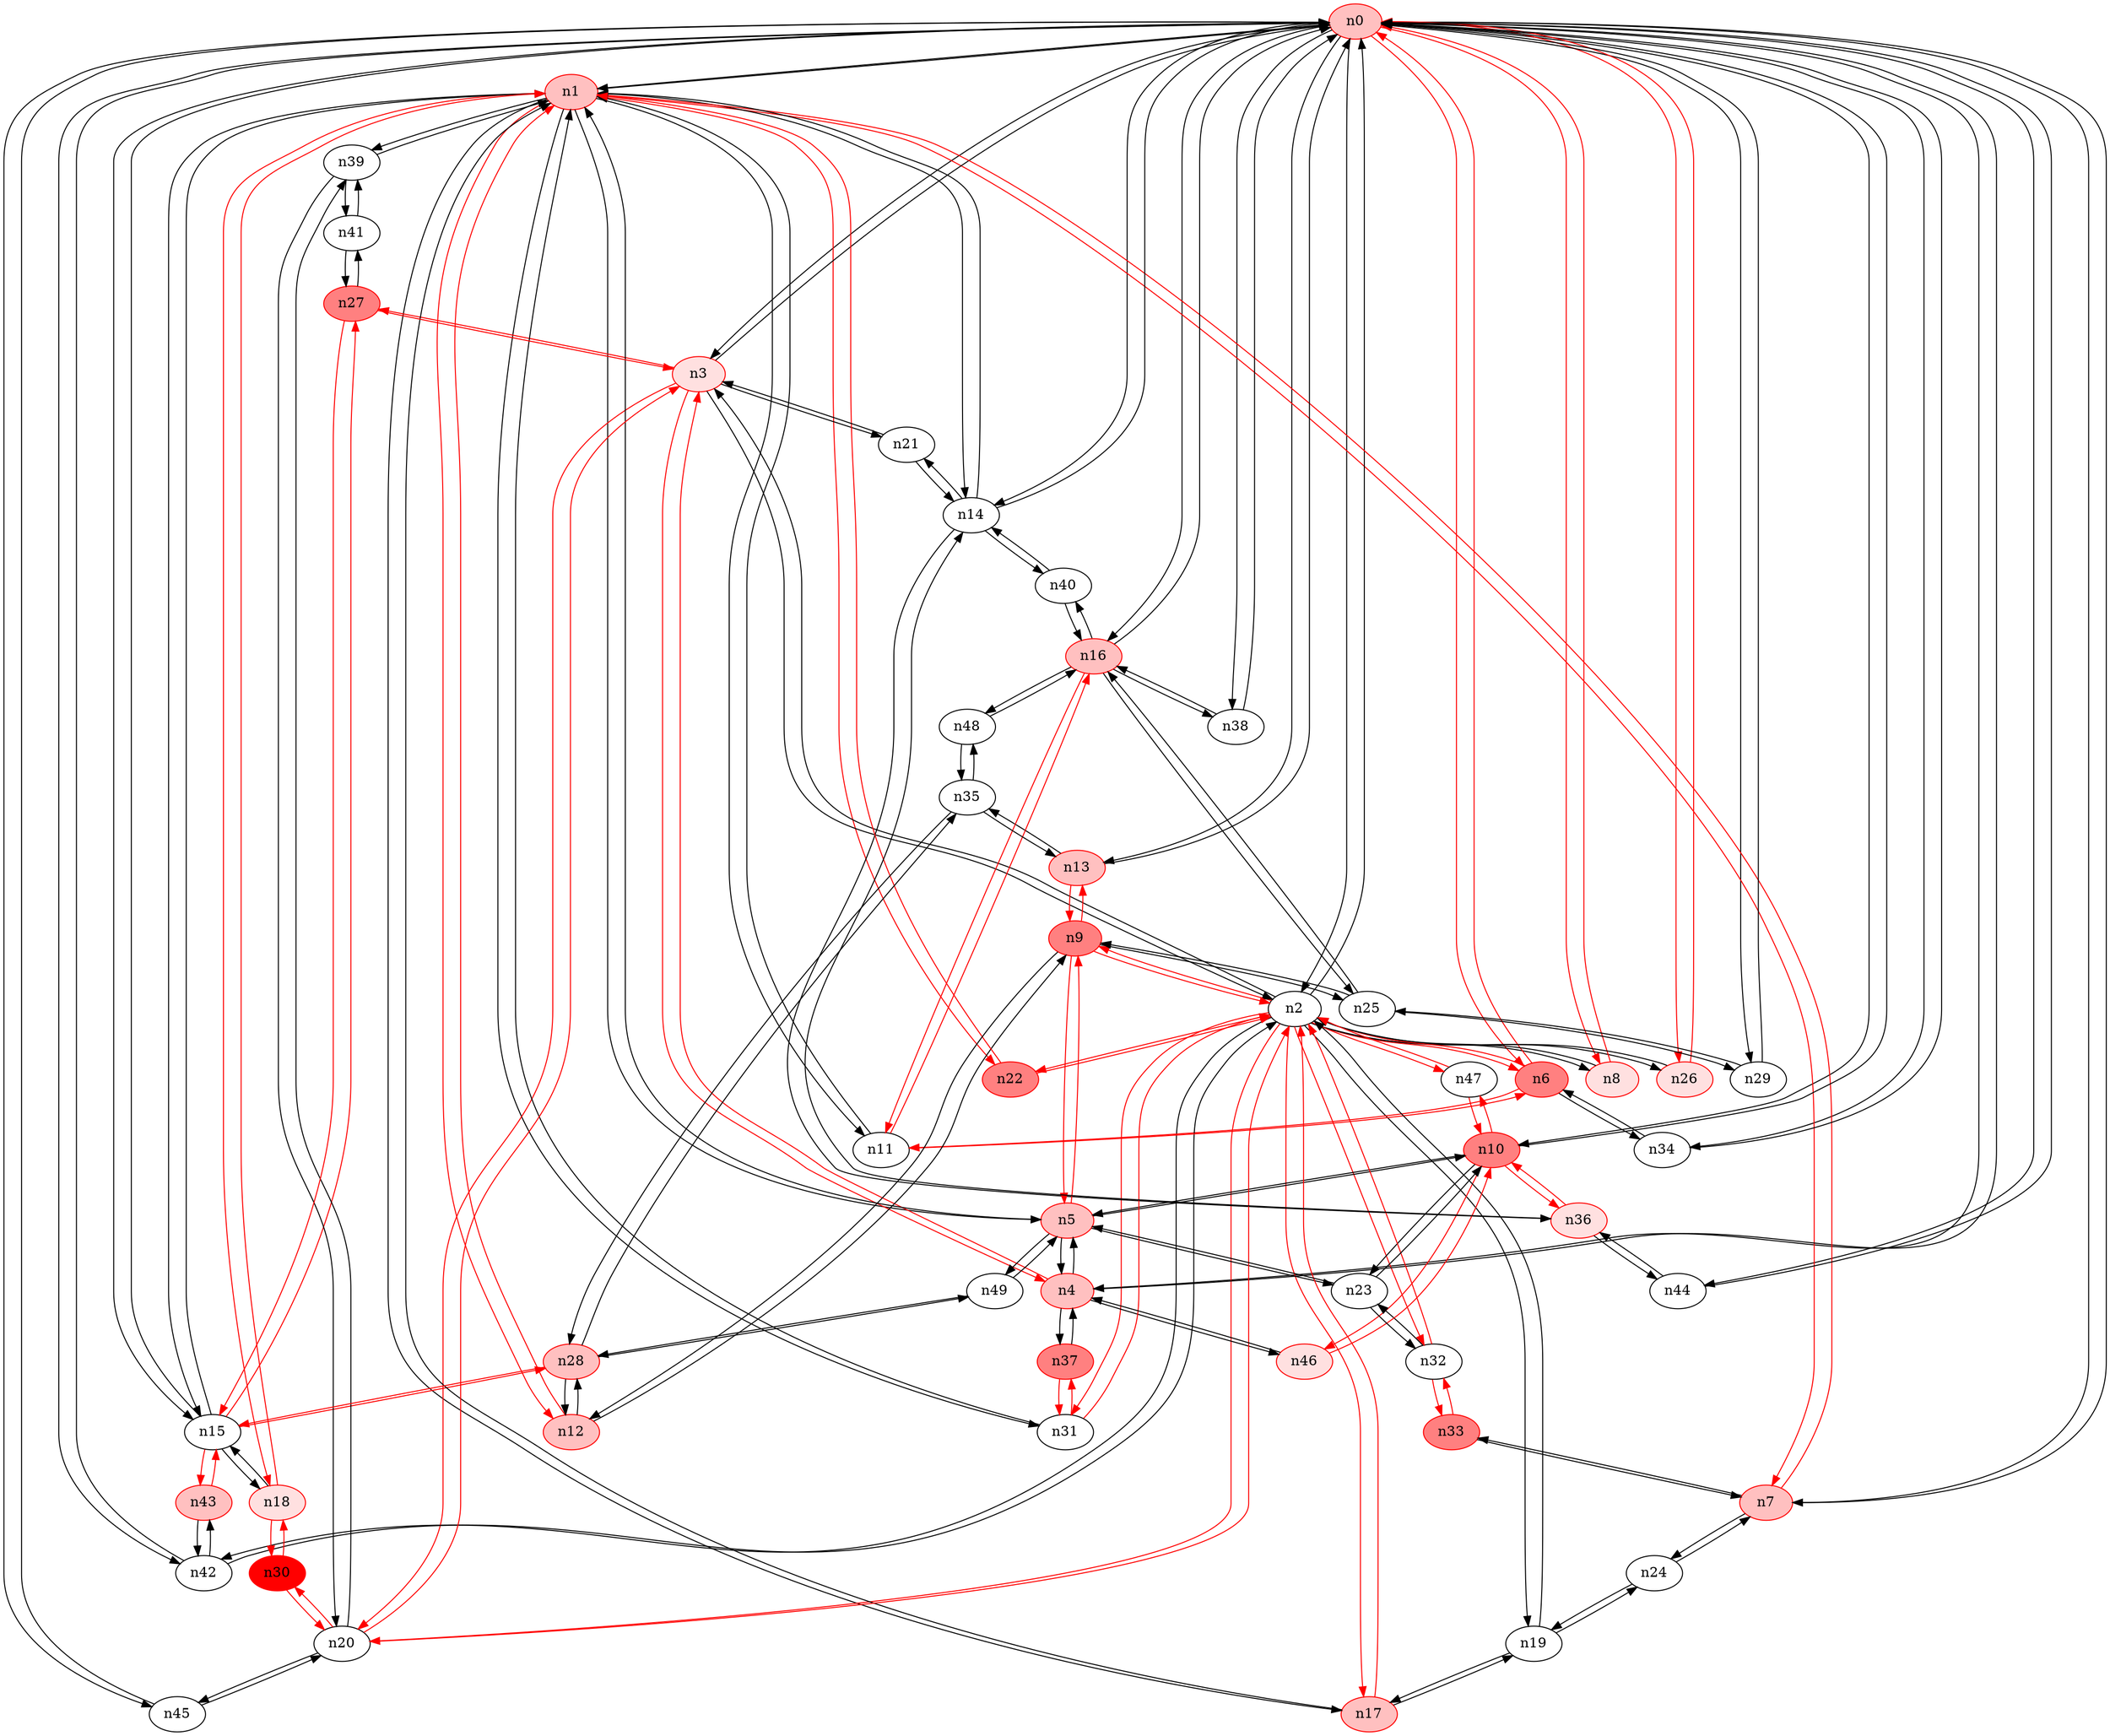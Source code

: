 strict digraph {
n0 [type=switch, color="#FF0000", style=filled, fillcolor="#FFC0C0"];
n1 [type=host, color="#FF0000", style=filled, fillcolor="#FFC0C0"];
n2 [type=switch];
n3 [type=host, color="#FF0000", style=filled, fillcolor="#FFE0E0"];
n4 [type=host, color="#FF0000", style=filled, fillcolor="#FFC0C0"];
n6 [type=host, color="#FF0000", style=filled, fillcolor="#FF8080"];
n7 [type=host, color="#FF0000", style=filled, fillcolor="#FFC0C0"];
n8 [type=host, color="#FF0000", style=filled, fillcolor="#FFE0E0"];
n10 [type=host, color="#FF0000", style=filled, fillcolor="#FF8080"];
n13 [type=host, color="#FF0000", style=filled, fillcolor="#FFC0C0"];
n14 [type=switch];
n15 [type=switch];
n16 [type=host, color="#FF0000", style=filled, fillcolor="#FFC0C0"];
n26 [type=host, color="#FF0000", style=filled, fillcolor="#FFE0E0"];
n29 [type=switch];
n34 [type=switch];
n38 [type=switch];
n42 [type=switch];
n44 [type=switch];
n45 [type=switch];
n5 [type=host, color="#FF0000", style=filled, fillcolor="#FFC0C0"];
n11 [type=switch];
n12 [type=host, color="#FF0000", style=filled, fillcolor="#FFC0C0"];
n17 [type=host, color="#FF0000", style=filled, fillcolor="#FFC0C0"];
n18 [type=host, color="#FF0000", style=filled, fillcolor="#FFE0E0"];
n22 [type=switch, color="#FF0000", style=filled, fillcolor="#FF8080"];
n31 [type=switch];
n39 [type=switch];
n9 [type=switch, color="#FF0000", style=filled, fillcolor="#FF8080"];
n19 [type=switch];
n20 [type=switch];
n32 [type=switch];
n47 [type=switch];
n21 [type=switch];
n27 [type=switch, color="#FF0000", style=filled, fillcolor="#FF8080"];
n37 [type=host, color="#FF0000", style=filled, fillcolor="#FF8080"];
n46 [type=host, color="#FF0000", style=filled, fillcolor="#FFE0E0"];
n23 [type=switch];
n49 [type=switch];
n24 [type=switch];
n33 [type=host, color="#FF0000", style=filled, fillcolor="#FF8080"];
n25 [type=switch];
n36 [type=host, color="#FF0000", style=filled, fillcolor="#FFE0E0"];
n28 [type=host, color="#FF0000", style=filled, fillcolor="#FFC0C0"];
n35 [type=switch];
n40 [type=switch];
n43 [type=host, color="#FF0000", style=filled, fillcolor="#FFC0C0"];
n48 [type=switch];
n30 [type=switch, color="#FF0000", style=filled, fillcolor="#FF0000"];
n41 [type=switch];
n0 -> n1 [src_port=0, dst_port=0];
n0 -> n2 [src_port=0, dst_port=0];
n0 -> n3 [src_port=0, dst_port=0];
n0 -> n4 [src_port=0, dst_port=0];
n0 -> n6 [src_port=0, dst_port=0, color="#FF0000"];
n0 -> n7 [src_port=0, dst_port=0];
n0 -> n8 [src_port=0, dst_port=0, color="#FF0000"];
n0 -> n10 [src_port=0, dst_port=0];
n0 -> n13 [src_port=0, dst_port=0];
n0 -> n14 [src_port=0, dst_port=0];
n0 -> n15 [src_port=0, dst_port=0];
n0 -> n16 [src_port=0, dst_port=0];
n0 -> n26 [src_port=0, dst_port=0, color="#FF0000"];
n0 -> n29 [src_port=0, dst_port=0];
n0 -> n34 [src_port=0, dst_port=0];
n0 -> n38 [src_port=0, dst_port=0];
n0 -> n42 [src_port=0, dst_port=0];
n0 -> n44 [src_port=0, dst_port=0];
n0 -> n45 [src_port=0, dst_port=0];
n1 -> n0 [src_port=0, dst_port=0];
n1 -> n7 [src_port=0, dst_port=0, color="#FF0000"];
n1 -> n14 [src_port=0, dst_port=0];
n1 -> n15 [src_port=0, dst_port=0];
n1 -> n5 [src_port=0, dst_port=0];
n1 -> n11 [src_port=0, dst_port=0];
n1 -> n12 [src_port=0, dst_port=0, color="#FF0000"];
n1 -> n17 [src_port=0, dst_port=0];
n1 -> n18 [src_port=0, dst_port=0, color="#FF0000"];
n1 -> n22 [src_port=0, dst_port=0, color="#FF0000"];
n1 -> n31 [src_port=0, dst_port=0];
n1 -> n39 [src_port=0, dst_port=0];
n2 -> n0 [src_port=0, dst_port=0];
n2 -> n3 [src_port=0, dst_port=0];
n2 -> n6 [src_port=0, dst_port=0, color="#FF0000"];
n2 -> n8 [src_port=0, dst_port=0];
n2 -> n26 [src_port=0, dst_port=0];
n2 -> n42 [src_port=0, dst_port=0];
n2 -> n17 [src_port=0, dst_port=0, color="#FF0000"];
n2 -> n22 [src_port=0, dst_port=0, color="#FF0000"];
n2 -> n31 [src_port=0, dst_port=0, color="#FF0000"];
n2 -> n9 [src_port=0, dst_port=0, color="#FF0000"];
n2 -> n19 [src_port=0, dst_port=0];
n2 -> n20 [src_port=0, dst_port=0, color="#FF0000"];
n2 -> n32 [src_port=0, dst_port=0, color="#FF0000"];
n2 -> n47 [src_port=0, dst_port=0, color="#FF0000"];
n3 -> n0 [src_port=0, dst_port=0];
n3 -> n2 [src_port=0, dst_port=0];
n3 -> n4 [src_port=0, dst_port=0, color="#FF0000"];
n3 -> n20 [src_port=0, dst_port=0, color="#FF0000"];
n3 -> n21 [src_port=0, dst_port=0];
n3 -> n27 [src_port=0, dst_port=0, color="#FF0000"];
n4 -> n0 [src_port=0, dst_port=0];
n4 -> n3 [src_port=0, dst_port=0, color="#FF0000"];
n4 -> n5 [src_port=0, dst_port=0];
n4 -> n37 [src_port=0, dst_port=0];
n4 -> n46 [src_port=0, dst_port=0];
n6 -> n0 [src_port=0, dst_port=0, color="#FF0000"];
n6 -> n2 [src_port=0, dst_port=0, color="#FF0000"];
n6 -> n34 [src_port=0, dst_port=0];
n6 -> n11 [src_port=0, dst_port=0, color="#FF0000"];
n7 -> n0 [src_port=0, dst_port=0];
n7 -> n1 [src_port=0, dst_port=0, color="#FF0000"];
n7 -> n24 [src_port=0, dst_port=0];
n7 -> n33 [src_port=0, dst_port=0];
n8 -> n0 [src_port=0, dst_port=0, color="#FF0000"];
n8 -> n2 [src_port=0, dst_port=0];
n10 -> n0 [src_port=0, dst_port=0];
n10 -> n5 [src_port=0, dst_port=0];
n10 -> n47 [src_port=0, dst_port=0, color="#FF0000"];
n10 -> n46 [src_port=0, dst_port=0, color="#FF0000"];
n10 -> n23 [src_port=0, dst_port=0];
n10 -> n36 [src_port=0, dst_port=0, color="#FF0000"];
n13 -> n0 [src_port=0, dst_port=0];
n13 -> n9 [src_port=0, dst_port=0, color="#FF0000"];
n13 -> n35 [src_port=0, dst_port=0];
n14 -> n0 [src_port=0, dst_port=0];
n14 -> n1 [src_port=0, dst_port=0];
n14 -> n21 [src_port=0, dst_port=0];
n14 -> n36 [src_port=0, dst_port=0];
n14 -> n40 [src_port=0, dst_port=0];
n15 -> n0 [src_port=0, dst_port=0];
n15 -> n1 [src_port=0, dst_port=0];
n15 -> n18 [src_port=0, dst_port=0];
n15 -> n27 [src_port=0, dst_port=0, color="#FF0000"];
n15 -> n28 [src_port=0, dst_port=0, color="#FF0000"];
n15 -> n43 [src_port=0, dst_port=0, color="#FF0000"];
n16 -> n0 [src_port=0, dst_port=0];
n16 -> n38 [src_port=0, dst_port=0];
n16 -> n11 [src_port=0, dst_port=0, color="#FF0000"];
n16 -> n25 [src_port=0, dst_port=0];
n16 -> n40 [src_port=0, dst_port=0];
n16 -> n48 [src_port=0, dst_port=0];
n26 -> n0 [src_port=0, dst_port=0, color="#FF0000"];
n26 -> n2 [src_port=0, dst_port=0];
n29 -> n0 [src_port=0, dst_port=0];
n29 -> n25 [src_port=0, dst_port=0];
n34 -> n0 [src_port=0, dst_port=0];
n34 -> n6 [src_port=0, dst_port=0];
n38 -> n0 [src_port=0, dst_port=0];
n38 -> n16 [src_port=0, dst_port=0];
n42 -> n0 [src_port=0, dst_port=0];
n42 -> n2 [src_port=0, dst_port=0];
n42 -> n43 [src_port=0, dst_port=0];
n44 -> n0 [src_port=0, dst_port=0];
n44 -> n36 [src_port=0, dst_port=0];
n45 -> n0 [src_port=0, dst_port=0];
n45 -> n20 [src_port=0, dst_port=0];
n5 -> n1 [src_port=0, dst_port=0];
n5 -> n4 [src_port=0, dst_port=0];
n5 -> n10 [src_port=0, dst_port=0];
n5 -> n9 [src_port=0, dst_port=0, color="#FF0000"];
n5 -> n23 [src_port=0, dst_port=0];
n5 -> n49 [src_port=0, dst_port=0];
n11 -> n1 [src_port=0, dst_port=0];
n11 -> n6 [src_port=0, dst_port=0, color="#FF0000"];
n11 -> n16 [src_port=0, dst_port=0, color="#FF0000"];
n12 -> n1 [src_port=0, dst_port=0, color="#FF0000"];
n12 -> n9 [src_port=0, dst_port=0];
n12 -> n28 [src_port=0, dst_port=0];
n17 -> n1 [src_port=0, dst_port=0];
n17 -> n2 [src_port=0, dst_port=0, color="#FF0000"];
n17 -> n19 [src_port=0, dst_port=0];
n18 -> n1 [src_port=0, dst_port=0, color="#FF0000"];
n18 -> n15 [src_port=0, dst_port=0];
n18 -> n30 [src_port=0, dst_port=0, color="#FF0000"];
n22 -> n1 [src_port=0, dst_port=0, color="#FF0000"];
n22 -> n2 [src_port=0, dst_port=0, color="#FF0000"];
n31 -> n1 [src_port=0, dst_port=0];
n31 -> n2 [src_port=0, dst_port=0, color="#FF0000"];
n31 -> n37 [src_port=0, dst_port=0, color="#FF0000"];
n39 -> n1 [src_port=0, dst_port=0];
n39 -> n20 [src_port=0, dst_port=0];
n39 -> n41 [src_port=0, dst_port=0];
n9 -> n2 [src_port=0, dst_port=0, color="#FF0000"];
n9 -> n13 [src_port=0, dst_port=0, color="#FF0000"];
n9 -> n5 [src_port=0, dst_port=0, color="#FF0000"];
n9 -> n12 [src_port=0, dst_port=0];
n9 -> n25 [src_port=0, dst_port=0];
n19 -> n2 [src_port=0, dst_port=0];
n19 -> n17 [src_port=0, dst_port=0];
n19 -> n24 [src_port=0, dst_port=0];
n20 -> n2 [src_port=0, dst_port=0, color="#FF0000"];
n20 -> n3 [src_port=0, dst_port=0, color="#FF0000"];
n20 -> n45 [src_port=0, dst_port=0];
n20 -> n39 [src_port=0, dst_port=0];
n20 -> n30 [src_port=0, dst_port=0, color="#FF0000"];
n32 -> n2 [src_port=0, dst_port=0, color="#FF0000"];
n32 -> n23 [src_port=0, dst_port=0];
n32 -> n33 [src_port=0, dst_port=0, color="#FF0000"];
n47 -> n2 [src_port=0, dst_port=0, color="#FF0000"];
n47 -> n10 [src_port=0, dst_port=0, color="#FF0000"];
n21 -> n3 [src_port=0, dst_port=0];
n21 -> n14 [src_port=0, dst_port=0];
n27 -> n3 [src_port=0, dst_port=0, color="#FF0000"];
n27 -> n15 [src_port=0, dst_port=0, color="#FF0000"];
n27 -> n41 [src_port=0, dst_port=0];
n37 -> n4 [src_port=0, dst_port=0];
n37 -> n31 [src_port=0, dst_port=0, color="#FF0000"];
n46 -> n4 [src_port=0, dst_port=0];
n46 -> n10 [src_port=0, dst_port=0, color="#FF0000"];
n23 -> n10 [src_port=0, dst_port=0];
n23 -> n5 [src_port=0, dst_port=0];
n23 -> n32 [src_port=0, dst_port=0];
n49 -> n5 [src_port=0, dst_port=0];
n49 -> n28 [src_port=0, dst_port=0];
n24 -> n7 [src_port=0, dst_port=0];
n24 -> n19 [src_port=0, dst_port=0];
n33 -> n7 [src_port=0, dst_port=0];
n33 -> n32 [src_port=0, dst_port=0, color="#FF0000"];
n25 -> n16 [src_port=0, dst_port=0];
n25 -> n29 [src_port=0, dst_port=0];
n25 -> n9 [src_port=0, dst_port=0];
n36 -> n10 [src_port=0, dst_port=0, color="#FF0000"];
n36 -> n14 [src_port=0, dst_port=0];
n36 -> n44 [src_port=0, dst_port=0];
n28 -> n15 [src_port=0, dst_port=0, color="#FF0000"];
n28 -> n12 [src_port=0, dst_port=0];
n28 -> n49 [src_port=0, dst_port=0];
n28 -> n35 [src_port=0, dst_port=0];
n35 -> n13 [src_port=0, dst_port=0];
n35 -> n28 [src_port=0, dst_port=0];
n35 -> n48 [src_port=0, dst_port=0];
n40 -> n14 [src_port=0, dst_port=0];
n40 -> n16 [src_port=0, dst_port=0];
n43 -> n15 [src_port=0, dst_port=0, color="#FF0000"];
n43 -> n42 [src_port=0, dst_port=0];
n48 -> n16 [src_port=0, dst_port=0];
n48 -> n35 [src_port=0, dst_port=0];
n30 -> n18 [src_port=0, dst_port=0, color="#FF0000"];
n30 -> n20 [src_port=0, dst_port=0, color="#FF0000"];
n41 -> n39 [src_port=0, dst_port=0];
n41 -> n27 [src_port=0, dst_port=0];
}
